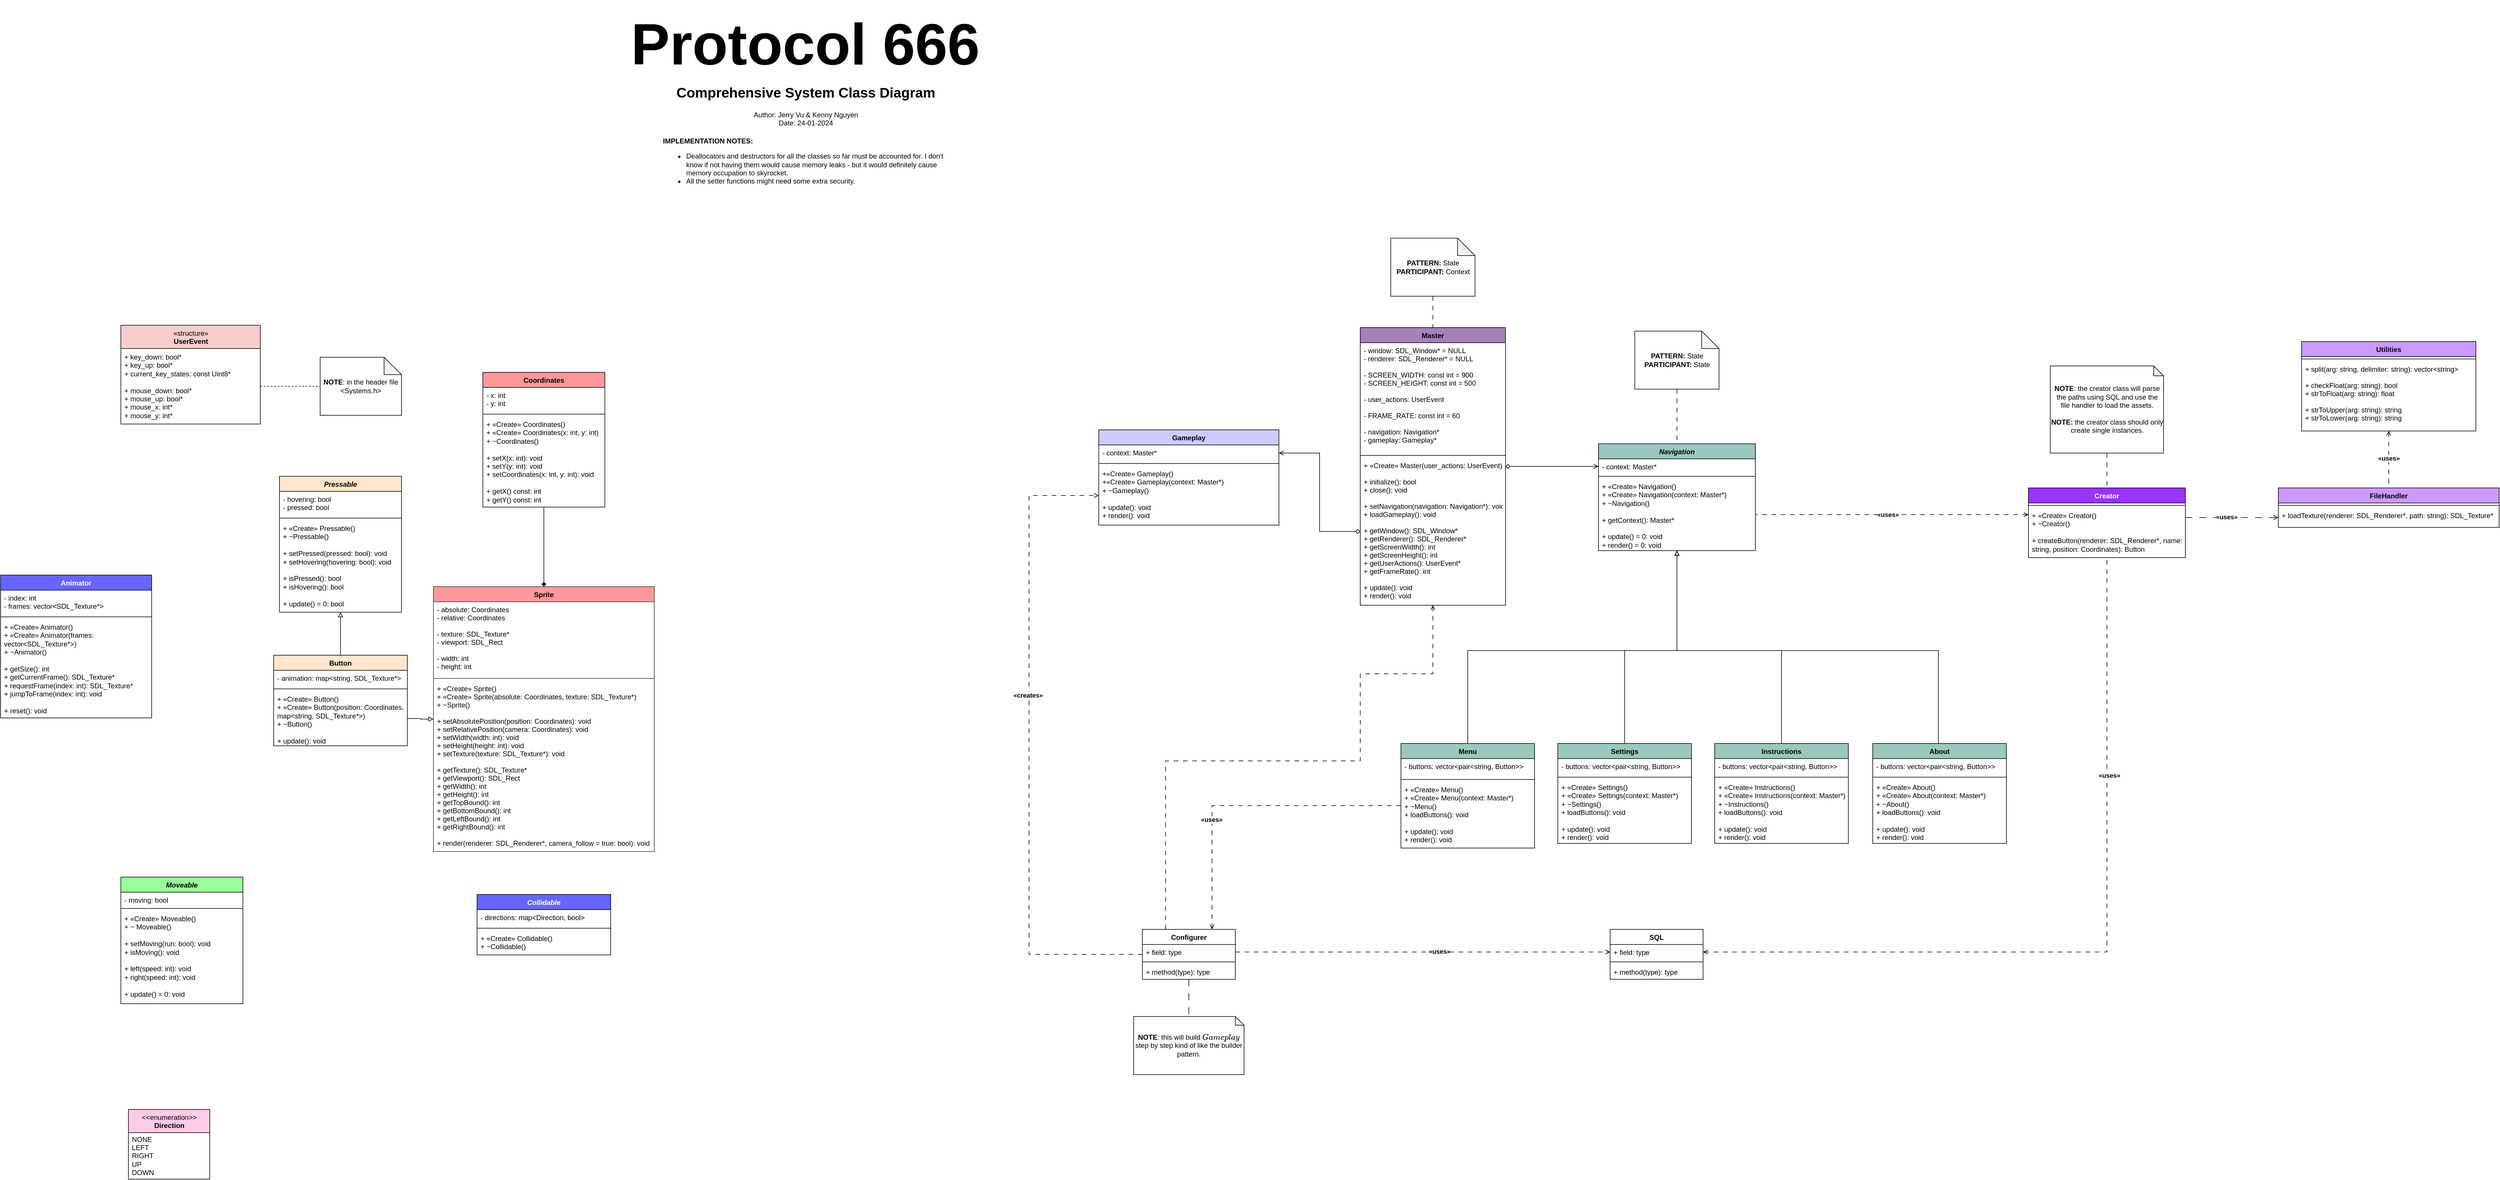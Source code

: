 <mxfile version="22.1.21" type="device">
  <diagram id="c8oBW-qjvavsfD2tW6SP" name="Page-1">
    <mxGraphModel dx="327" dy="-637" grid="1" gridSize="10" guides="1" tooltips="1" connect="1" arrows="1" fold="1" page="1" pageScale="1" pageWidth="827" pageHeight="1169" math="0" shadow="0">
      <root>
        <mxCell id="0" />
        <mxCell id="1" parent="0" />
        <mxCell id="xrFbDY1ulE0IEn7EpgWR-56" value="&lt;h1 style=&quot;text-align: center; border-color: var(--border-color);&quot;&gt;Comprehensive System Class Diagram&lt;/h1&gt;&lt;div style=&quot;text-align: center;&quot;&gt;Author: Jerry Vu &amp;amp; Kenny Nguyen&lt;/div&gt;&lt;div style=&quot;text-align: center;&quot;&gt;Date: 24-01-2024&lt;/div&gt;&lt;h1&gt;&lt;div style=&quot;border-color: var(--border-color); font-size: 12px; font-weight: 400;&quot;&gt;&lt;b style=&quot;border-color: var(--border-color); background-color: initial;&quot;&gt;IMPLEMENTATION NOTES:&lt;/b&gt;&lt;br style=&quot;border-color: var(--border-color);&quot;&gt;&lt;/div&gt;&lt;div style=&quot;border-color: var(--border-color); font-size: 12px; font-weight: 400;&quot;&gt;&lt;ul style=&quot;border-color: var(--border-color);&quot;&gt;&lt;li style=&quot;border-color: var(--border-color);&quot;&gt;Deallocators and destructors for all the classes so far must be accounted for. I don&#39;t know if not having them would cause memory leaks - but it would definitely cause memory occupation to skyrocket.&lt;/li&gt;&lt;li style=&quot;border-color: var(--border-color);&quot;&gt;All the setter functions might need some extra security.&lt;/li&gt;&lt;/ul&gt;&lt;/div&gt;&lt;/h1&gt;&lt;div&gt;&lt;b&gt;&lt;/b&gt;&lt;/div&gt;" style="text;html=1;strokeColor=none;fillColor=none;spacing=5;spacingTop=-20;whiteSpace=wrap;overflow=hidden;rounded=0;" parent="1" vertex="1">
          <mxGeometry x="2645" y="1350" width="500" height="240" as="geometry" />
        </mxCell>
        <mxCell id="LEnjLOv2VGJ0EA_hLY6k-12" value="&lt;b style=&quot;&quot;&gt;&lt;font style=&quot;&quot;&gt;&lt;font style=&quot;font-size: 100px;&quot;&gt;Protocol 666&lt;/font&gt;&lt;br&gt;&lt;/font&gt;&lt;/b&gt;" style="text;html=1;strokeColor=none;fillColor=none;align=center;verticalAlign=middle;whiteSpace=wrap;rounded=0;fontSize=100;" parent="1" vertex="1">
          <mxGeometry x="1570" y="1210" width="2650" height="150" as="geometry" />
        </mxCell>
        <mxCell id="lK5_xKgjRE9GB2Mp260N-1" value="Sprite" style="swimlane;fontStyle=1;align=center;verticalAlign=top;childLayout=stackLayout;horizontal=1;startSize=26;horizontalStack=0;resizeParent=1;resizeParentMax=0;resizeLast=0;collapsible=1;marginBottom=0;fillColor=#FF9999;strokeColor=#36393d;" parent="1" vertex="1">
          <mxGeometry x="2255" y="2220" width="380" height="456" as="geometry" />
        </mxCell>
        <mxCell id="lK5_xKgjRE9GB2Mp260N-2" value="- absolute: Coordinates&#xa;- relative: Coordinates&#xa;&#xa;- texture: SDL_Texture*&#xa;- viewport: SDL_Rect&#xa;&#xa;- width: int&#xa;- height: int" style="text;strokeColor=none;fillColor=none;align=left;verticalAlign=top;spacingLeft=4;spacingRight=4;overflow=hidden;rotatable=0;points=[[0,0.5],[1,0.5]];portConstraint=eastwest;" parent="lK5_xKgjRE9GB2Mp260N-1" vertex="1">
          <mxGeometry y="26" width="380" height="128" as="geometry" />
        </mxCell>
        <mxCell id="lK5_xKgjRE9GB2Mp260N-3" value="" style="line;strokeWidth=1;fillColor=none;align=left;verticalAlign=middle;spacingTop=-1;spacingLeft=3;spacingRight=3;rotatable=0;labelPosition=right;points=[];portConstraint=eastwest;strokeColor=inherit;" parent="lK5_xKgjRE9GB2Mp260N-1" vertex="1">
          <mxGeometry y="154" width="380" height="8" as="geometry" />
        </mxCell>
        <mxCell id="lK5_xKgjRE9GB2Mp260N-4" value="+ «Create» Sprite()&#xa;+ «Create» Sprite(absolute: Coordinates, texture: SDL_Texture*)&#xa;+ ~Sprite()&#xa;&#xa;+ setAbsolutePosition(position: Coordinates): void&#xa;+ setRelativePosition(camera: Coordinates): void&#xa;+ setWidth(width: int): void&#xa;+ setHeight(height: int): void&#xa;+ setTexture(texture: SDL_Texture*): void&#xa;&#xa;+ getTexture(): SDL_Texture*&#xa;+ getViewport(): SDL_Rect&#xa;+ getWidth(): int&#xa;+ getHeight(): int&#xa;+ getTopBound(): int&#xa;+ getBottomBound(): int&#xa;+ getLeftBound(): int&#xa;+ getRightBound(): int&#xa;&#xa;+ render(renderer: SDL_Renderer*, camera_follow = true: bool): void" style="text;strokeColor=none;fillColor=none;align=left;verticalAlign=top;spacingLeft=4;spacingRight=4;overflow=hidden;rotatable=0;points=[[0,0.5],[1,0.5]];portConstraint=eastwest;" parent="lK5_xKgjRE9GB2Mp260N-1" vertex="1">
          <mxGeometry y="162" width="380" height="294" as="geometry" />
        </mxCell>
        <mxCell id="lK5_xKgjRE9GB2Mp260N-59" style="edgeStyle=orthogonalEdgeStyle;rounded=0;orthogonalLoop=1;jettySize=auto;html=1;entryX=0;entryY=0.5;entryDx=0;entryDy=0;endArrow=open;endFill=0;startArrow=diamond;startFill=0;" parent="1" source="lK5_xKgjRE9GB2Mp260N-13" target="lK5_xKgjRE9GB2Mp260N-18" edge="1">
          <mxGeometry relative="1" as="geometry" />
        </mxCell>
        <mxCell id="dvZ8j0KGGuC1-cnlvV2g-51" style="edgeStyle=orthogonalEdgeStyle;rounded=0;orthogonalLoop=1;jettySize=auto;html=1;entryX=0.75;entryY=0;entryDx=0;entryDy=0;dashed=1;dashPattern=8 8;endArrow=open;endFill=0;exitX=0;exitY=0.5;exitDx=0;exitDy=0;" edge="1" parent="1" source="lK5_xKgjRE9GB2Mp260N-25" target="dvZ8j0KGGuC1-cnlvV2g-35">
          <mxGeometry relative="1" as="geometry">
            <Array as="points">
              <mxPoint x="3595" y="2597" />
            </Array>
          </mxGeometry>
        </mxCell>
        <mxCell id="dvZ8j0KGGuC1-cnlvV2g-53" value="&lt;b&gt;«uses»&lt;/b&gt;" style="edgeLabel;html=1;align=center;verticalAlign=middle;resizable=0;points=[];" vertex="1" connectable="0" parent="dvZ8j0KGGuC1-cnlvV2g-51">
          <mxGeometry x="0.321" y="-1" relative="1" as="geometry">
            <mxPoint y="-1" as="offset" />
          </mxGeometry>
        </mxCell>
        <mxCell id="dvZ8j0KGGuC1-cnlvV2g-63" style="edgeStyle=orthogonalEdgeStyle;rounded=0;orthogonalLoop=1;jettySize=auto;html=1;entryX=0.25;entryY=0;entryDx=0;entryDy=0;dashed=1;dashPattern=8 8;endArrow=none;endFill=0;startArrow=open;startFill=0;" edge="1" parent="1" source="lK5_xKgjRE9GB2Mp260N-13" target="dvZ8j0KGGuC1-cnlvV2g-35">
          <mxGeometry relative="1" as="geometry">
            <Array as="points">
              <mxPoint x="3975" y="2370" />
              <mxPoint x="3850" y="2370" />
              <mxPoint x="3850" y="2520" />
              <mxPoint x="3515" y="2520" />
            </Array>
          </mxGeometry>
        </mxCell>
        <mxCell id="lK5_xKgjRE9GB2Mp260N-13" value="Master" style="swimlane;fontStyle=1;align=center;verticalAlign=top;childLayout=stackLayout;horizontal=1;startSize=26;horizontalStack=0;resizeParent=1;resizeParentMax=0;resizeLast=0;collapsible=1;marginBottom=0;fillColor=#A680B8;strokeColor=#000000;" parent="1" vertex="1">
          <mxGeometry x="3850" y="1774" width="250" height="478" as="geometry" />
        </mxCell>
        <mxCell id="lK5_xKgjRE9GB2Mp260N-14" value="- window: SDL_Window* = NULL&#xa;- renderer: SDL_Renderer* = NULL&#xa;&#xa;- SCREEN_WIDTH: const int = 900&#xa;- SCREEN_HEIGHT: const int = 500&#xa;&#xa;- user_actions: UserEvent&#xa;&#xa;- FRAME_RATE: const int = 60&#xa;&#xa;- navigation: Navigation*&#xa;- gameplay: Gameplay*&#xa;" style="text;strokeColor=none;fillColor=none;align=left;verticalAlign=top;spacingLeft=4;spacingRight=4;overflow=hidden;rotatable=0;points=[[0,0.5],[1,0.5]];portConstraint=eastwest;" parent="lK5_xKgjRE9GB2Mp260N-13" vertex="1">
          <mxGeometry y="26" width="250" height="190" as="geometry" />
        </mxCell>
        <mxCell id="lK5_xKgjRE9GB2Mp260N-15" value="" style="line;strokeWidth=1;fillColor=none;align=left;verticalAlign=middle;spacingTop=-1;spacingLeft=3;spacingRight=3;rotatable=0;labelPosition=right;points=[];portConstraint=eastwest;strokeColor=inherit;" parent="lK5_xKgjRE9GB2Mp260N-13" vertex="1">
          <mxGeometry y="216" width="250" height="8" as="geometry" />
        </mxCell>
        <mxCell id="lK5_xKgjRE9GB2Mp260N-16" value="+ «Create» Master(user_actions: UserEvent)&#xa;&#xa;+ initialize(): bool&#xa;+ close(): void&#xa;&#xa;+ setNavigation(navigation: Navigation*): void&#xa;+ loadGameplay(): void&#xa;&#xa;+ getWindow(): SDL_Window*&#xa;+ getRenderer(): SDL_Renderer*&#xa;+ getScreenWidth(): int&#xa;+ getScreenHeight(): int&#xa;+ getUserActions(): UserEvent*&#xa;+ getFrameRate(): int&#xa;&#xa;+ update(): void&#xa;+ render(): void" style="text;strokeColor=none;fillColor=none;align=left;verticalAlign=top;spacingLeft=4;spacingRight=4;overflow=hidden;rotatable=0;points=[[0,0.5],[1,0.5]];portConstraint=eastwest;" parent="lK5_xKgjRE9GB2Mp260N-13" vertex="1">
          <mxGeometry y="224" width="250" height="254" as="geometry" />
        </mxCell>
        <mxCell id="lK5_xKgjRE9GB2Mp260N-55" style="edgeStyle=orthogonalEdgeStyle;rounded=0;orthogonalLoop=1;jettySize=auto;html=1;entryX=0.5;entryY=0;entryDx=0;entryDy=0;endArrow=none;endFill=0;startArrow=block;startFill=0;" parent="1" source="lK5_xKgjRE9GB2Mp260N-17" target="lK5_xKgjRE9GB2Mp260N-22" edge="1">
          <mxGeometry relative="1" as="geometry">
            <Array as="points">
              <mxPoint x="4395" y="2330" />
              <mxPoint x="4035" y="2330" />
            </Array>
          </mxGeometry>
        </mxCell>
        <mxCell id="lK5_xKgjRE9GB2Mp260N-56" style="edgeStyle=orthogonalEdgeStyle;rounded=0;orthogonalLoop=1;jettySize=auto;html=1;entryX=0.5;entryY=0;entryDx=0;entryDy=0;endArrow=none;endFill=0;startArrow=block;startFill=0;" parent="1" source="lK5_xKgjRE9GB2Mp260N-17" target="lK5_xKgjRE9GB2Mp260N-26" edge="1">
          <mxGeometry relative="1" as="geometry">
            <Array as="points">
              <mxPoint x="4395" y="2330" />
              <mxPoint x="4305" y="2330" />
            </Array>
          </mxGeometry>
        </mxCell>
        <mxCell id="lK5_xKgjRE9GB2Mp260N-57" style="edgeStyle=orthogonalEdgeStyle;rounded=0;orthogonalLoop=1;jettySize=auto;html=1;entryX=0.5;entryY=0;entryDx=0;entryDy=0;endArrow=none;endFill=0;startArrow=block;startFill=0;" parent="1" source="lK5_xKgjRE9GB2Mp260N-17" target="lK5_xKgjRE9GB2Mp260N-30" edge="1">
          <mxGeometry relative="1" as="geometry">
            <Array as="points">
              <mxPoint x="4395" y="2330" />
              <mxPoint x="4575" y="2330" />
            </Array>
          </mxGeometry>
        </mxCell>
        <mxCell id="lK5_xKgjRE9GB2Mp260N-58" style="edgeStyle=orthogonalEdgeStyle;rounded=0;orthogonalLoop=1;jettySize=auto;html=1;entryX=0.5;entryY=0;entryDx=0;entryDy=0;endArrow=none;endFill=0;startArrow=block;startFill=0;" parent="1" source="lK5_xKgjRE9GB2Mp260N-17" target="lK5_xKgjRE9GB2Mp260N-51" edge="1">
          <mxGeometry relative="1" as="geometry">
            <Array as="points">
              <mxPoint x="4395" y="2330" />
              <mxPoint x="4845" y="2330" />
            </Array>
          </mxGeometry>
        </mxCell>
        <mxCell id="lK5_xKgjRE9GB2Mp260N-17" value="Navigation" style="swimlane;fontStyle=3;align=center;verticalAlign=top;childLayout=stackLayout;horizontal=1;startSize=26;horizontalStack=0;resizeParent=1;resizeParentMax=0;resizeLast=0;collapsible=1;marginBottom=0;labelBackgroundColor=none;fillColor=#9AC7BF;strokeColor=#000000;" parent="1" vertex="1">
          <mxGeometry x="4260" y="1974" width="270" height="184" as="geometry" />
        </mxCell>
        <mxCell id="lK5_xKgjRE9GB2Mp260N-18" value="- context: Master*&#xa;&#xa;" style="text;strokeColor=none;fillColor=none;align=left;verticalAlign=top;spacingLeft=4;spacingRight=4;overflow=hidden;rotatable=0;points=[[0,0.5],[1,0.5]];portConstraint=eastwest;" parent="lK5_xKgjRE9GB2Mp260N-17" vertex="1">
          <mxGeometry y="26" width="270" height="26" as="geometry" />
        </mxCell>
        <mxCell id="lK5_xKgjRE9GB2Mp260N-19" value="" style="line;strokeWidth=1;fillColor=none;align=left;verticalAlign=middle;spacingTop=-1;spacingLeft=3;spacingRight=3;rotatable=0;labelPosition=right;points=[];portConstraint=eastwest;strokeColor=inherit;" parent="lK5_xKgjRE9GB2Mp260N-17" vertex="1">
          <mxGeometry y="52" width="270" height="8" as="geometry" />
        </mxCell>
        <mxCell id="lK5_xKgjRE9GB2Mp260N-20" value="+ «Create» Navigation()&#xa;+ «Create» Navigation(context: Master*)&#xa;+ ~Navigation()&#xa;&#xa;+ getContext(): Master*&#xa;&#xa;+ update() = 0: void&#xa;+ render() = 0: void" style="text;strokeColor=none;fillColor=none;align=left;verticalAlign=top;spacingLeft=4;spacingRight=4;overflow=hidden;rotatable=0;points=[[0,0.5],[1,0.5]];portConstraint=eastwest;whiteSpace=wrap;" parent="lK5_xKgjRE9GB2Mp260N-17" vertex="1">
          <mxGeometry y="60" width="270" height="124" as="geometry" />
        </mxCell>
        <mxCell id="lK5_xKgjRE9GB2Mp260N-22" value="Menu" style="swimlane;fontStyle=1;align=center;verticalAlign=top;childLayout=stackLayout;horizontal=1;startSize=26;horizontalStack=0;resizeParent=1;resizeParentMax=0;resizeLast=0;collapsible=1;marginBottom=0;labelBackgroundColor=none;fillColor=#9AC7BF;strokeColor=#000000;" parent="1" vertex="1">
          <mxGeometry x="3920" y="2490" width="230" height="180" as="geometry" />
        </mxCell>
        <mxCell id="lK5_xKgjRE9GB2Mp260N-23" value="- buttons: vector&lt;pair&lt;string, Button&gt;&gt;" style="text;strokeColor=none;fillColor=none;align=left;verticalAlign=top;spacingLeft=4;spacingRight=4;overflow=hidden;rotatable=0;points=[[0,0.5],[1,0.5]];portConstraint=eastwest;" parent="lK5_xKgjRE9GB2Mp260N-22" vertex="1">
          <mxGeometry y="26" width="230" height="32" as="geometry" />
        </mxCell>
        <mxCell id="lK5_xKgjRE9GB2Mp260N-24" value="" style="line;strokeWidth=1;fillColor=none;align=left;verticalAlign=middle;spacingTop=-1;spacingLeft=3;spacingRight=3;rotatable=0;labelPosition=right;points=[];portConstraint=eastwest;strokeColor=inherit;" parent="lK5_xKgjRE9GB2Mp260N-22" vertex="1">
          <mxGeometry y="58" width="230" height="8" as="geometry" />
        </mxCell>
        <mxCell id="lK5_xKgjRE9GB2Mp260N-25" value="+ «Create» Menu()&#xa;+ «Create» Menu(context: Master*)&#xa;+ ~Menu()&#xa;+ loadButtons(): void&#xa;&#xa;+ update(): void&#xa;+ render(): void" style="text;strokeColor=none;fillColor=none;align=left;verticalAlign=top;spacingLeft=4;spacingRight=4;overflow=hidden;rotatable=0;points=[[0,0.5],[1,0.5]];portConstraint=eastwest;whiteSpace=wrap;" parent="lK5_xKgjRE9GB2Mp260N-22" vertex="1">
          <mxGeometry y="66" width="230" height="114" as="geometry" />
        </mxCell>
        <mxCell id="lK5_xKgjRE9GB2Mp260N-26" value="Settings" style="swimlane;fontStyle=1;align=center;verticalAlign=top;childLayout=stackLayout;horizontal=1;startSize=26;horizontalStack=0;resizeParent=1;resizeParentMax=0;resizeLast=0;collapsible=1;marginBottom=0;labelBackgroundColor=none;fillColor=#9AC7BF;strokeColor=#000000;" parent="1" vertex="1">
          <mxGeometry x="4190" y="2490" width="230" height="172" as="geometry" />
        </mxCell>
        <mxCell id="lK5_xKgjRE9GB2Mp260N-27" value="- buttons: vector&lt;pair&lt;string, Button&gt;&gt;" style="text;strokeColor=none;fillColor=none;align=left;verticalAlign=top;spacingLeft=4;spacingRight=4;overflow=hidden;rotatable=0;points=[[0,0.5],[1,0.5]];portConstraint=eastwest;" parent="lK5_xKgjRE9GB2Mp260N-26" vertex="1">
          <mxGeometry y="26" width="230" height="28" as="geometry" />
        </mxCell>
        <mxCell id="lK5_xKgjRE9GB2Mp260N-28" value="" style="line;strokeWidth=1;fillColor=none;align=left;verticalAlign=middle;spacingTop=-1;spacingLeft=3;spacingRight=3;rotatable=0;labelPosition=right;points=[];portConstraint=eastwest;strokeColor=inherit;" parent="lK5_xKgjRE9GB2Mp260N-26" vertex="1">
          <mxGeometry y="54" width="230" height="8" as="geometry" />
        </mxCell>
        <mxCell id="lK5_xKgjRE9GB2Mp260N-29" value="+ «Create» Settings()&#xa;+ «Create» Settings(context: Master*)&#xa;+ ~Settings()&#xa;+ loadButtons(): void&#xa;&#xa;+ update(): void&#xa;+ render(): void" style="text;strokeColor=none;fillColor=none;align=left;verticalAlign=top;spacingLeft=4;spacingRight=4;overflow=hidden;rotatable=0;points=[[0,0.5],[1,0.5]];portConstraint=eastwest;whiteSpace=wrap;fontStyle=0" parent="lK5_xKgjRE9GB2Mp260N-26" vertex="1">
          <mxGeometry y="62" width="230" height="110" as="geometry" />
        </mxCell>
        <mxCell id="lK5_xKgjRE9GB2Mp260N-30" value="Instructions" style="swimlane;fontStyle=1;align=center;verticalAlign=top;childLayout=stackLayout;horizontal=1;startSize=26;horizontalStack=0;resizeParent=1;resizeParentMax=0;resizeLast=0;collapsible=1;marginBottom=0;labelBackgroundColor=none;fillColor=#9AC7BF;strokeColor=#000000;" parent="1" vertex="1">
          <mxGeometry x="4460" y="2490" width="230" height="172" as="geometry" />
        </mxCell>
        <mxCell id="lK5_xKgjRE9GB2Mp260N-31" value="- buttons: vector&lt;pair&lt;string, Button&gt;&gt;" style="text;strokeColor=none;fillColor=none;align=left;verticalAlign=top;spacingLeft=4;spacingRight=4;overflow=hidden;rotatable=0;points=[[0,0.5],[1,0.5]];portConstraint=eastwest;" parent="lK5_xKgjRE9GB2Mp260N-30" vertex="1">
          <mxGeometry y="26" width="230" height="28" as="geometry" />
        </mxCell>
        <mxCell id="lK5_xKgjRE9GB2Mp260N-32" value="" style="line;strokeWidth=1;fillColor=none;align=left;verticalAlign=middle;spacingTop=-1;spacingLeft=3;spacingRight=3;rotatable=0;labelPosition=right;points=[];portConstraint=eastwest;strokeColor=inherit;" parent="lK5_xKgjRE9GB2Mp260N-30" vertex="1">
          <mxGeometry y="54" width="230" height="8" as="geometry" />
        </mxCell>
        <mxCell id="lK5_xKgjRE9GB2Mp260N-33" value="+ «Create» Instructions()&#xa;+ «Create» Instructions(context: Master*)&#xa;+ ~Instructions()&#xa;+ loadButtons(): void&#xa;&#xa;+ update(): void&#xa;+ render(): void" style="text;strokeColor=none;fillColor=none;align=left;verticalAlign=top;spacingLeft=4;spacingRight=4;overflow=hidden;rotatable=0;points=[[0,0.5],[1,0.5]];portConstraint=eastwest;whiteSpace=wrap;" parent="lK5_xKgjRE9GB2Mp260N-30" vertex="1">
          <mxGeometry y="62" width="230" height="110" as="geometry" />
        </mxCell>
        <mxCell id="lK5_xKgjRE9GB2Mp260N-40" value="FileHandler" style="swimlane;fontStyle=1;align=center;verticalAlign=top;childLayout=stackLayout;horizontal=1;startSize=26;horizontalStack=0;resizeParent=1;resizeParentMax=0;resizeLast=0;collapsible=1;marginBottom=0;whiteSpace=wrap;fillColor=#CC99FF;strokeColor=#000000;" parent="1" vertex="1">
          <mxGeometry x="5430" y="2050" width="380" height="68" as="geometry" />
        </mxCell>
        <mxCell id="lK5_xKgjRE9GB2Mp260N-41" value="" style="line;strokeWidth=1;fillColor=none;align=left;verticalAlign=middle;spacingTop=-1;spacingLeft=3;spacingRight=3;rotatable=0;labelPosition=right;points=[];portConstraint=eastwest;strokeColor=inherit;" parent="lK5_xKgjRE9GB2Mp260N-40" vertex="1">
          <mxGeometry y="26" width="380" height="8" as="geometry" />
        </mxCell>
        <mxCell id="lK5_xKgjRE9GB2Mp260N-42" value="+ loadTexture(renderer: SDL_Renderer*, path: string): SDL_Texture*" style="text;strokeColor=none;fillColor=none;align=left;verticalAlign=top;spacingLeft=4;spacingRight=4;overflow=hidden;rotatable=0;points=[[0,0.5],[1,0.5]];portConstraint=eastwest;whiteSpace=wrap;" parent="lK5_xKgjRE9GB2Mp260N-40" vertex="1">
          <mxGeometry y="34" width="380" height="34" as="geometry" />
        </mxCell>
        <mxCell id="lK5_xKgjRE9GB2Mp260N-43" style="edgeStyle=orthogonalEdgeStyle;rounded=0;orthogonalLoop=1;jettySize=auto;html=1;entryX=0.5;entryY=0;entryDx=0;entryDy=0;endArrow=none;endFill=0;dashed=1;dashPattern=8 8;startArrow=open;startFill=0;" parent="1" source="lK5_xKgjRE9GB2Mp260N-45" target="lK5_xKgjRE9GB2Mp260N-40" edge="1">
          <mxGeometry relative="1" as="geometry" />
        </mxCell>
        <mxCell id="lK5_xKgjRE9GB2Mp260N-44" value="&lt;b style=&quot;border-color: var(--border-color);&quot;&gt;«uses»&lt;/b&gt;" style="edgeLabel;html=1;align=center;verticalAlign=middle;resizable=0;points=[];" parent="lK5_xKgjRE9GB2Mp260N-43" vertex="1" connectable="0">
          <mxGeometry x="-0.076" relative="1" as="geometry">
            <mxPoint y="1" as="offset" />
          </mxGeometry>
        </mxCell>
        <mxCell id="lK5_xKgjRE9GB2Mp260N-45" value="Utilities" style="swimlane;fontStyle=1;align=center;verticalAlign=top;childLayout=stackLayout;horizontal=1;startSize=26;horizontalStack=0;resizeParent=1;resizeParentMax=0;resizeLast=0;collapsible=1;marginBottom=0;fillColor=#CC99FF;strokeColor=#000000;" parent="1" vertex="1">
          <mxGeometry x="5470" y="1798" width="300" height="154" as="geometry" />
        </mxCell>
        <mxCell id="lK5_xKgjRE9GB2Mp260N-46" value="" style="line;strokeWidth=1;fillColor=#FF0000;align=left;verticalAlign=middle;spacingTop=-1;spacingLeft=3;spacingRight=3;rotatable=0;labelPosition=right;points=[];portConstraint=eastwest;strokeColor=inherit;" parent="lK5_xKgjRE9GB2Mp260N-45" vertex="1">
          <mxGeometry y="26" width="300" height="8" as="geometry" />
        </mxCell>
        <mxCell id="lK5_xKgjRE9GB2Mp260N-47" value="+ split(arg: string, delimiter: string): vector&lt;string&gt; &#xa;&#xa;+ checkFloat(arg: string): bool&#xa;+ strToFloat(arg: string): float&#xa;&#xa;+ strToUpper(arg: string): string&#xa;+ strToLower(arg: string): string" style="text;strokeColor=none;fillColor=none;align=left;verticalAlign=top;spacingLeft=4;spacingRight=4;overflow=hidden;rotatable=0;points=[[0,0.5],[1,0.5]];portConstraint=eastwest;" parent="lK5_xKgjRE9GB2Mp260N-45" vertex="1">
          <mxGeometry y="34" width="300" height="120" as="geometry" />
        </mxCell>
        <mxCell id="lK5_xKgjRE9GB2Mp260N-51" value="About" style="swimlane;fontStyle=1;align=center;verticalAlign=top;childLayout=stackLayout;horizontal=1;startSize=26;horizontalStack=0;resizeParent=1;resizeParentMax=0;resizeLast=0;collapsible=1;marginBottom=0;labelBackgroundColor=none;fillColor=#9AC7BF;strokeColor=#000000;" parent="1" vertex="1">
          <mxGeometry x="4732" y="2490" width="230" height="172" as="geometry" />
        </mxCell>
        <mxCell id="lK5_xKgjRE9GB2Mp260N-52" value="- buttons: vector&lt;pair&lt;string, Button&gt;&gt;" style="text;strokeColor=none;fillColor=none;align=left;verticalAlign=top;spacingLeft=4;spacingRight=4;overflow=hidden;rotatable=0;points=[[0,0.5],[1,0.5]];portConstraint=eastwest;" parent="lK5_xKgjRE9GB2Mp260N-51" vertex="1">
          <mxGeometry y="26" width="230" height="28" as="geometry" />
        </mxCell>
        <mxCell id="lK5_xKgjRE9GB2Mp260N-53" value="" style="line;strokeWidth=1;fillColor=none;align=left;verticalAlign=middle;spacingTop=-1;spacingLeft=3;spacingRight=3;rotatable=0;labelPosition=right;points=[];portConstraint=eastwest;strokeColor=inherit;" parent="lK5_xKgjRE9GB2Mp260N-51" vertex="1">
          <mxGeometry y="54" width="230" height="8" as="geometry" />
        </mxCell>
        <mxCell id="lK5_xKgjRE9GB2Mp260N-54" value="+ «Create» About()&#xa;+ «Create» About(context: Master*)&#xa;+ ~About()&#xa;+ loadButtons(): void&#xa;&#xa;+ update(): void&#xa;+ render(): void" style="text;strokeColor=none;fillColor=none;align=left;verticalAlign=top;spacingLeft=4;spacingRight=4;overflow=hidden;rotatable=0;points=[[0,0.5],[1,0.5]];portConstraint=eastwest;whiteSpace=wrap;" parent="lK5_xKgjRE9GB2Mp260N-51" vertex="1">
          <mxGeometry y="62" width="230" height="110" as="geometry" />
        </mxCell>
        <mxCell id="lK5_xKgjRE9GB2Mp260N-61" style="edgeStyle=orthogonalEdgeStyle;rounded=0;orthogonalLoop=1;jettySize=auto;html=1;entryX=0.5;entryY=0;entryDx=0;entryDy=0;endArrow=none;endFill=0;dashed=1;dashPattern=8 8;" parent="1" source="lK5_xKgjRE9GB2Mp260N-60" target="lK5_xKgjRE9GB2Mp260N-13" edge="1">
          <mxGeometry relative="1" as="geometry" />
        </mxCell>
        <mxCell id="lK5_xKgjRE9GB2Mp260N-60" value="&lt;b&gt;PATTERN: &lt;/b&gt;State&lt;br&gt;&lt;b&gt;PARTICIPANT:&lt;/b&gt;&amp;nbsp;Context" style="shape=note;whiteSpace=wrap;html=1;backgroundOutline=1;darkOpacity=0.05;" parent="1" vertex="1">
          <mxGeometry x="3902.5" y="1620" width="145" height="100" as="geometry" />
        </mxCell>
        <mxCell id="lK5_xKgjRE9GB2Mp260N-63" style="edgeStyle=orthogonalEdgeStyle;rounded=0;orthogonalLoop=1;jettySize=auto;html=1;entryX=0.5;entryY=0;entryDx=0;entryDy=0;dashed=1;startArrow=none;startFill=0;endArrow=none;endFill=0;dashPattern=8 8;" parent="1" source="lK5_xKgjRE9GB2Mp260N-62" target="lK5_xKgjRE9GB2Mp260N-17" edge="1">
          <mxGeometry relative="1" as="geometry" />
        </mxCell>
        <mxCell id="lK5_xKgjRE9GB2Mp260N-62" value="&lt;b&gt;PATTERN: &lt;/b&gt;State&lt;br&gt;&lt;b&gt;PARTICIPANT:&lt;/b&gt;&amp;nbsp;State" style="shape=note;whiteSpace=wrap;html=1;backgroundOutline=1;darkOpacity=0.05;" parent="1" vertex="1">
          <mxGeometry x="4322.5" y="1780" width="145" height="100" as="geometry" />
        </mxCell>
        <mxCell id="lK5_xKgjRE9GB2Mp260N-64" value="Button" style="swimlane;fontStyle=1;align=center;verticalAlign=top;childLayout=stackLayout;horizontal=1;startSize=26;horizontalStack=0;resizeParent=1;resizeParentMax=0;resizeLast=0;collapsible=1;marginBottom=0;fillColor=#ffe6cc;strokeColor=#000000;" parent="1" vertex="1">
          <mxGeometry x="1980" y="2338" width="230" height="156" as="geometry" />
        </mxCell>
        <mxCell id="C1WmZB4Dg7BfiNLQHetr-9" value="- animation: map&lt;string, SDL_Texture*&gt;" style="text;strokeColor=none;fillColor=none;align=left;verticalAlign=top;spacingLeft=4;spacingRight=4;overflow=hidden;rotatable=0;points=[[0,0.5],[1,0.5]];portConstraint=eastwest;" parent="lK5_xKgjRE9GB2Mp260N-64" vertex="1">
          <mxGeometry y="26" width="230" height="28" as="geometry" />
        </mxCell>
        <mxCell id="lK5_xKgjRE9GB2Mp260N-66" value="" style="line;strokeWidth=1;fillColor=none;align=left;verticalAlign=middle;spacingTop=-1;spacingLeft=3;spacingRight=3;rotatable=0;labelPosition=right;points=[];portConstraint=eastwest;strokeColor=inherit;" parent="lK5_xKgjRE9GB2Mp260N-64" vertex="1">
          <mxGeometry y="54" width="230" height="8" as="geometry" />
        </mxCell>
        <mxCell id="lK5_xKgjRE9GB2Mp260N-67" value="+ «Create» Button()&#xa;+ «Create» Button(position: Coordinates, map&lt;string, SDL_Texture*&gt;)&#xa;+ ~Button()&#xa;&#xa;+ update(): void" style="text;strokeColor=none;fillColor=none;align=left;verticalAlign=top;spacingLeft=4;spacingRight=4;overflow=hidden;rotatable=0;points=[[0,0.5],[1,0.5]];portConstraint=eastwest;whiteSpace=wrap;" parent="lK5_xKgjRE9GB2Mp260N-64" vertex="1">
          <mxGeometry y="62" width="230" height="94" as="geometry" />
        </mxCell>
        <mxCell id="_AY9-FzQq3lbOSO8F-0U-1" style="edgeStyle=orthogonalEdgeStyle;rounded=0;orthogonalLoop=1;jettySize=auto;html=1;entryX=0.5;entryY=0;entryDx=0;entryDy=0;endArrow=diamond;endFill=1;" parent="1" source="lK5_xKgjRE9GB2Mp260N-83" target="lK5_xKgjRE9GB2Mp260N-1" edge="1">
          <mxGeometry relative="1" as="geometry">
            <Array as="points">
              <mxPoint x="2445" y="2220" />
            </Array>
          </mxGeometry>
        </mxCell>
        <mxCell id="lK5_xKgjRE9GB2Mp260N-83" value="Coordinates" style="swimlane;fontStyle=1;align=center;verticalAlign=top;childLayout=stackLayout;horizontal=1;startSize=26;horizontalStack=0;resizeParent=1;resizeParentMax=0;resizeLast=0;collapsible=1;marginBottom=0;whiteSpace=wrap;html=1;fillColor=#FF9999;" parent="1" vertex="1">
          <mxGeometry x="2340" y="1851" width="210" height="232" as="geometry" />
        </mxCell>
        <mxCell id="lK5_xKgjRE9GB2Mp260N-84" value="- x: int&lt;br&gt;- y: int" style="text;strokeColor=none;fillColor=none;align=left;verticalAlign=top;spacingLeft=4;spacingRight=4;overflow=hidden;rotatable=0;points=[[0,0.5],[1,0.5]];portConstraint=eastwest;whiteSpace=wrap;html=1;" parent="lK5_xKgjRE9GB2Mp260N-83" vertex="1">
          <mxGeometry y="26" width="210" height="42" as="geometry" />
        </mxCell>
        <mxCell id="lK5_xKgjRE9GB2Mp260N-85" value="" style="line;strokeWidth=1;fillColor=none;align=left;verticalAlign=middle;spacingTop=-1;spacingLeft=3;spacingRight=3;rotatable=0;labelPosition=right;points=[];portConstraint=eastwest;strokeColor=inherit;" parent="lK5_xKgjRE9GB2Mp260N-83" vertex="1">
          <mxGeometry y="68" width="210" height="8" as="geometry" />
        </mxCell>
        <mxCell id="lK5_xKgjRE9GB2Mp260N-86" value="+ «Create» Coordinates()&lt;br&gt;+ «Create» Coordinates(x: int, y: int)&lt;br&gt;+ ~Coordinates()&lt;br&gt;&lt;br&gt;+ setX(x: int): void&lt;br style=&quot;border-color: var(--border-color); padding: 0px; margin: 0px;&quot;&gt;&lt;span style=&quot;&quot;&gt;+ setY(y: int): void&lt;br&gt;+ setCoordinates(x: int, y: int): void&lt;br&gt;&lt;br&gt;+ getX() const: int&lt;br&gt;+ getY() const: int&lt;br&gt;&lt;/span&gt;" style="text;strokeColor=none;fillColor=none;align=left;verticalAlign=top;spacingLeft=4;spacingRight=4;overflow=hidden;rotatable=0;points=[[0,0.5],[1,0.5]];portConstraint=eastwest;whiteSpace=wrap;html=1;" parent="lK5_xKgjRE9GB2Mp260N-83" vertex="1">
          <mxGeometry y="76" width="210" height="156" as="geometry" />
        </mxCell>
        <mxCell id="Dk0H0Q_OAPK1m_jXlM7M-1" style="edgeStyle=orthogonalEdgeStyle;rounded=0;orthogonalLoop=1;jettySize=auto;html=1;exitX=1;exitY=0.5;exitDx=0;exitDy=0;endArrow=block;endFill=0;" parent="1" source="lK5_xKgjRE9GB2Mp260N-67" target="lK5_xKgjRE9GB2Mp260N-1" edge="1">
          <mxGeometry relative="1" as="geometry" />
        </mxCell>
        <mxCell id="Dk0H0Q_OAPK1m_jXlM7M-6" style="edgeStyle=orthogonalEdgeStyle;rounded=0;orthogonalLoop=1;jettySize=auto;html=1;entryX=0.5;entryY=0;entryDx=0;entryDy=0;endArrow=none;endFill=0;startArrow=block;startFill=0;" parent="1" source="Dk0H0Q_OAPK1m_jXlM7M-2" target="lK5_xKgjRE9GB2Mp260N-64" edge="1">
          <mxGeometry relative="1" as="geometry" />
        </mxCell>
        <mxCell id="Dk0H0Q_OAPK1m_jXlM7M-2" value="Pressable" style="swimlane;fontStyle=3;align=center;verticalAlign=top;childLayout=stackLayout;horizontal=1;startSize=26;horizontalStack=0;resizeParent=1;resizeParentMax=0;resizeLast=0;collapsible=1;marginBottom=0;fillColor=#ffe6cc;strokeColor=#000000;" parent="1" vertex="1">
          <mxGeometry x="1990" y="2030" width="210" height="234" as="geometry" />
        </mxCell>
        <mxCell id="Dk0H0Q_OAPK1m_jXlM7M-3" value="- hovering: bool&#xa;- pressed: bool" style="text;strokeColor=none;fillColor=none;align=left;verticalAlign=top;spacingLeft=4;spacingRight=4;overflow=hidden;rotatable=0;points=[[0,0.5],[1,0.5]];portConstraint=eastwest;" parent="Dk0H0Q_OAPK1m_jXlM7M-2" vertex="1">
          <mxGeometry y="26" width="210" height="42" as="geometry" />
        </mxCell>
        <mxCell id="Dk0H0Q_OAPK1m_jXlM7M-4" value="" style="line;strokeWidth=1;fillColor=none;align=left;verticalAlign=middle;spacingTop=-1;spacingLeft=3;spacingRight=3;rotatable=0;labelPosition=right;points=[];portConstraint=eastwest;strokeColor=inherit;" parent="Dk0H0Q_OAPK1m_jXlM7M-2" vertex="1">
          <mxGeometry y="68" width="210" height="8" as="geometry" />
        </mxCell>
        <mxCell id="Dk0H0Q_OAPK1m_jXlM7M-5" value="+ «Create» Pressable()&#xa;+ ~Pressable()&#xa;&#xa;+ setPressed(pressed: bool): void&#xa;+ setHovering(hovering: bool): void&#xa;&#xa;+ isPressed(): bool&#xa;+ isHovering(): bool&#xa;&#xa;+ update() = 0: bool" style="text;strokeColor=none;fillColor=none;align=left;verticalAlign=top;spacingLeft=4;spacingRight=4;overflow=hidden;rotatable=0;points=[[0,0.5],[1,0.5]];portConstraint=eastwest;whiteSpace=wrap;" parent="Dk0H0Q_OAPK1m_jXlM7M-2" vertex="1">
          <mxGeometry y="76" width="210" height="158" as="geometry" />
        </mxCell>
        <mxCell id="C1WmZB4Dg7BfiNLQHetr-1" value="Animator" style="swimlane;fontStyle=1;align=center;verticalAlign=top;childLayout=stackLayout;horizontal=1;startSize=26;horizontalStack=0;resizeParent=1;resizeParentMax=0;resizeLast=0;collapsible=1;marginBottom=0;fillColor=#6666FF;strokeColor=#000000;fontColor=#FFFFFF;" parent="1" vertex="1">
          <mxGeometry x="1510" y="2200" width="260" height="246" as="geometry" />
        </mxCell>
        <mxCell id="C1WmZB4Dg7BfiNLQHetr-2" value="- index: int&#xa;- frames: vector&lt;SDL_Texture*&gt; " style="text;strokeColor=none;fillColor=none;align=left;verticalAlign=top;spacingLeft=4;spacingRight=4;overflow=hidden;rotatable=0;points=[[0,0.5],[1,0.5]];portConstraint=eastwest;" parent="C1WmZB4Dg7BfiNLQHetr-1" vertex="1">
          <mxGeometry y="26" width="260" height="42" as="geometry" />
        </mxCell>
        <mxCell id="C1WmZB4Dg7BfiNLQHetr-3" value="" style="line;strokeWidth=1;fillColor=none;align=left;verticalAlign=middle;spacingTop=-1;spacingLeft=3;spacingRight=3;rotatable=0;labelPosition=right;points=[];portConstraint=eastwest;strokeColor=inherit;" parent="C1WmZB4Dg7BfiNLQHetr-1" vertex="1">
          <mxGeometry y="68" width="260" height="8" as="geometry" />
        </mxCell>
        <mxCell id="C1WmZB4Dg7BfiNLQHetr-4" value="+ «Create» Animator()&#xa;+ «Create» Animator(frames: vector&lt;SDL_Texture*&gt;)&#xa;+ ~Animator()&#xa;&#xa;+ getSize(): int&#xa;+ getCurrentFrame(): SDL_Texture*&#xa;+ requestFrame(index: int): SDL_Texture*&#xa;+ jumpToFrame(index: int): void&#xa;&#xa;+ reset(): void" style="text;strokeColor=none;fillColor=none;align=left;verticalAlign=top;spacingLeft=4;spacingRight=4;overflow=hidden;rotatable=0;points=[[0,0.5],[1,0.5]];portConstraint=eastwest;whiteSpace=wrap;" parent="C1WmZB4Dg7BfiNLQHetr-1" vertex="1">
          <mxGeometry y="76" width="260" height="170" as="geometry" />
        </mxCell>
        <mxCell id="C1WmZB4Dg7BfiNLQHetr-14" style="edgeStyle=orthogonalEdgeStyle;rounded=0;orthogonalLoop=1;jettySize=auto;html=1;entryX=1;entryY=0.5;entryDx=0;entryDy=0;endArrow=none;endFill=0;startArrow=open;startFill=0;dashed=1;dashPattern=8 8;" parent="1" source="C1WmZB4Dg7BfiNLQHetr-10" target="lK5_xKgjRE9GB2Mp260N-20" edge="1">
          <mxGeometry relative="1" as="geometry">
            <Array as="points">
              <mxPoint x="4880" y="2096" />
              <mxPoint x="4880" y="2096" />
            </Array>
          </mxGeometry>
        </mxCell>
        <mxCell id="C1WmZB4Dg7BfiNLQHetr-16" value="&lt;b style=&quot;border-color: var(--border-color);&quot;&gt;«uses»&lt;/b&gt;" style="edgeLabel;html=1;align=center;verticalAlign=middle;resizable=0;points=[];" parent="C1WmZB4Dg7BfiNLQHetr-14" vertex="1" connectable="0">
          <mxGeometry x="0.028" relative="1" as="geometry">
            <mxPoint x="-1" as="offset" />
          </mxGeometry>
        </mxCell>
        <mxCell id="C1WmZB4Dg7BfiNLQHetr-15" style="edgeStyle=orthogonalEdgeStyle;rounded=0;orthogonalLoop=1;jettySize=auto;html=1;dashed=1;dashPattern=12 12;endArrow=open;endFill=0;entryX=0;entryY=0.75;entryDx=0;entryDy=0;" parent="1" source="C1WmZB4Dg7BfiNLQHetr-10" target="lK5_xKgjRE9GB2Mp260N-40" edge="1">
          <mxGeometry relative="1" as="geometry">
            <Array as="points">
              <mxPoint x="5200" y="2100" />
              <mxPoint x="5370" y="2101" />
            </Array>
            <mxPoint x="5320" y="2010" as="targetPoint" />
          </mxGeometry>
        </mxCell>
        <mxCell id="C1WmZB4Dg7BfiNLQHetr-17" value="&lt;b style=&quot;border-color: var(--border-color);&quot;&gt;«uses»&lt;/b&gt;" style="edgeLabel;html=1;align=center;verticalAlign=middle;resizable=0;points=[];" parent="C1WmZB4Dg7BfiNLQHetr-15" vertex="1" connectable="0">
          <mxGeometry x="-0.118" y="2" relative="1" as="geometry">
            <mxPoint y="1" as="offset" />
          </mxGeometry>
        </mxCell>
        <mxCell id="C1WmZB4Dg7BfiNLQHetr-10" value="Creator" style="swimlane;fontStyle=1;align=center;verticalAlign=top;childLayout=stackLayout;horizontal=1;startSize=26;horizontalStack=0;resizeParent=1;resizeParentMax=0;resizeLast=0;collapsible=1;marginBottom=0;fillColor=#9933FF;strokeColor=#000000;fontColor=#FFFFFF;" parent="1" vertex="1">
          <mxGeometry x="5000" y="2050" width="270" height="120" as="geometry" />
        </mxCell>
        <mxCell id="C1WmZB4Dg7BfiNLQHetr-12" value="" style="line;strokeWidth=1;fillColor=none;align=left;verticalAlign=middle;spacingTop=-1;spacingLeft=3;spacingRight=3;rotatable=0;labelPosition=right;points=[];portConstraint=eastwest;strokeColor=inherit;" parent="C1WmZB4Dg7BfiNLQHetr-10" vertex="1">
          <mxGeometry y="26" width="270" height="8" as="geometry" />
        </mxCell>
        <mxCell id="C1WmZB4Dg7BfiNLQHetr-13" value="+ «Create» Creator()&#xa;+ ~Creator()&#xa;&#xa;+ createButton(renderer: SDL_Renderer*, name: string, position: Coordinates): Button&#xa;" style="text;strokeColor=none;fillColor=none;align=left;verticalAlign=top;spacingLeft=4;spacingRight=4;overflow=hidden;rotatable=0;points=[[0,0.5],[1,0.5]];portConstraint=eastwest;whiteSpace=wrap;" parent="C1WmZB4Dg7BfiNLQHetr-10" vertex="1">
          <mxGeometry y="34" width="270" height="86" as="geometry" />
        </mxCell>
        <mxCell id="dvZ8j0KGGuC1-cnlvV2g-1" value="«structure»&lt;br&gt;&lt;b&gt;UserEvent&lt;/b&gt;" style="swimlane;fontStyle=0;align=center;verticalAlign=top;childLayout=stackLayout;horizontal=1;startSize=40;horizontalStack=0;resizeParent=1;resizeParentMax=0;resizeLast=0;collapsible=0;marginBottom=0;html=1;fillColor=#f8cecc;strokeColor=#000000;" vertex="1" parent="1">
          <mxGeometry x="1717" y="1770" width="240" height="170" as="geometry" />
        </mxCell>
        <mxCell id="dvZ8j0KGGuC1-cnlvV2g-2" value="+ key_down: bool*&lt;br&gt;+ key_up: bool*&lt;br&gt;+ current_key_states: const Uint8*&lt;br&gt;&lt;br&gt;+ mouse_down: bool*&lt;br&gt;+ mouse_up: bool*&lt;br&gt;+ mouse_x: int*&lt;br&gt;+ mouse_y: int*" style="text;html=1;strokeColor=none;fillColor=none;align=left;verticalAlign=middle;spacingLeft=4;spacingRight=4;overflow=hidden;rotatable=0;points=[[0,0.5],[1,0.5]];portConstraint=eastwest;" vertex="1" parent="dvZ8j0KGGuC1-cnlvV2g-1">
          <mxGeometry y="40" width="240" height="130" as="geometry" />
        </mxCell>
        <mxCell id="dvZ8j0KGGuC1-cnlvV2g-3" value="&lt;b&gt;NOTE&lt;/b&gt;: in the header file &amp;lt;Systems.h&amp;gt;" style="shape=note;whiteSpace=wrap;html=1;backgroundOutline=1;darkOpacity=0.05;" vertex="1" parent="1">
          <mxGeometry x="2060" y="1825" width="140" height="100" as="geometry" />
        </mxCell>
        <mxCell id="dvZ8j0KGGuC1-cnlvV2g-4" style="edgeStyle=orthogonalEdgeStyle;rounded=0;orthogonalLoop=1;jettySize=auto;html=1;entryX=0;entryY=0.5;entryDx=0;entryDy=0;entryPerimeter=0;endArrow=none;endFill=0;dashed=1;" edge="1" parent="1" source="dvZ8j0KGGuC1-cnlvV2g-2" target="dvZ8j0KGGuC1-cnlvV2g-3">
          <mxGeometry relative="1" as="geometry" />
        </mxCell>
        <mxCell id="dvZ8j0KGGuC1-cnlvV2g-9" value="Moveable" style="swimlane;fontStyle=3;align=center;verticalAlign=top;childLayout=stackLayout;horizontal=1;startSize=26;horizontalStack=0;resizeParent=1;resizeParentMax=0;resizeLast=0;collapsible=1;marginBottom=0;fillColor=#99FF99;strokeColor=#000000;" vertex="1" parent="1">
          <mxGeometry x="1717" y="2720" width="210" height="218" as="geometry" />
        </mxCell>
        <mxCell id="dvZ8j0KGGuC1-cnlvV2g-10" value="- moving: bool" style="text;strokeColor=none;fillColor=none;align=left;verticalAlign=top;spacingLeft=4;spacingRight=4;overflow=hidden;rotatable=0;points=[[0,0.5],[1,0.5]];portConstraint=eastwest;" vertex="1" parent="dvZ8j0KGGuC1-cnlvV2g-9">
          <mxGeometry y="26" width="210" height="24" as="geometry" />
        </mxCell>
        <mxCell id="dvZ8j0KGGuC1-cnlvV2g-11" value="" style="line;strokeWidth=1;fillColor=none;align=left;verticalAlign=middle;spacingTop=-1;spacingLeft=3;spacingRight=3;rotatable=0;labelPosition=right;points=[];portConstraint=eastwest;strokeColor=inherit;" vertex="1" parent="dvZ8j0KGGuC1-cnlvV2g-9">
          <mxGeometry y="50" width="210" height="8" as="geometry" />
        </mxCell>
        <mxCell id="dvZ8j0KGGuC1-cnlvV2g-12" value="+ «Create» Moveable()&#xa;+ ~ Moveable()&#xa;&#xa;+ setMoving(run: bool): void&#xa;+ isMoving(): void&#xa;&#xa;+ left(speed: int): void&#xa;+ right(speed: int): void&#xa;&#xa;+ update() = 0: void" style="text;strokeColor=none;fillColor=none;align=left;verticalAlign=top;spacingLeft=4;spacingRight=4;overflow=hidden;rotatable=0;points=[[0,0.5],[1,0.5]];portConstraint=eastwest;whiteSpace=wrap;" vertex="1" parent="dvZ8j0KGGuC1-cnlvV2g-9">
          <mxGeometry y="58" width="210" height="160" as="geometry" />
        </mxCell>
        <mxCell id="dvZ8j0KGGuC1-cnlvV2g-13" value="Collidable" style="swimlane;fontStyle=3;align=center;verticalAlign=top;childLayout=stackLayout;horizontal=1;startSize=26;horizontalStack=0;resizeParent=1;resizeParentMax=0;resizeLast=0;collapsible=1;marginBottom=0;fillColor=#6666FF;strokeColor=#000000;fontColor=#FFFFFF;" vertex="1" parent="1">
          <mxGeometry x="2330" y="2750" width="230" height="104" as="geometry" />
        </mxCell>
        <mxCell id="dvZ8j0KGGuC1-cnlvV2g-14" value="- directions: map&lt;Direction, bool&gt;" style="text;strokeColor=none;fillColor=none;align=left;verticalAlign=top;spacingLeft=4;spacingRight=4;overflow=hidden;rotatable=0;points=[[0,0.5],[1,0.5]];portConstraint=eastwest;" vertex="1" parent="dvZ8j0KGGuC1-cnlvV2g-13">
          <mxGeometry y="26" width="230" height="28" as="geometry" />
        </mxCell>
        <mxCell id="dvZ8j0KGGuC1-cnlvV2g-15" value="" style="line;strokeWidth=1;fillColor=none;align=left;verticalAlign=middle;spacingTop=-1;spacingLeft=3;spacingRight=3;rotatable=0;labelPosition=right;points=[];portConstraint=eastwest;strokeColor=inherit;" vertex="1" parent="dvZ8j0KGGuC1-cnlvV2g-13">
          <mxGeometry y="54" width="230" height="8" as="geometry" />
        </mxCell>
        <mxCell id="dvZ8j0KGGuC1-cnlvV2g-16" value="+ «Create» Collidable()&#xa;+ ~Collidable()&#xa;&#xa;" style="text;strokeColor=none;fillColor=none;align=left;verticalAlign=top;spacingLeft=4;spacingRight=4;overflow=hidden;rotatable=0;points=[[0,0.5],[1,0.5]];portConstraint=eastwest;whiteSpace=wrap;" vertex="1" parent="dvZ8j0KGGuC1-cnlvV2g-13">
          <mxGeometry y="62" width="230" height="42" as="geometry" />
        </mxCell>
        <mxCell id="dvZ8j0KGGuC1-cnlvV2g-21" value="&amp;lt;&amp;lt;enumeration&amp;gt;&amp;gt;&lt;br&gt;&lt;b&gt;Direction&lt;/b&gt;" style="swimlane;fontStyle=0;align=center;verticalAlign=top;childLayout=stackLayout;horizontal=1;startSize=40;horizontalStack=0;resizeParent=1;resizeParentMax=0;resizeLast=0;collapsible=0;marginBottom=0;html=1;fillColor=#FFCCE6;" vertex="1" parent="1">
          <mxGeometry x="1730" y="3120" width="140" height="120" as="geometry" />
        </mxCell>
        <mxCell id="dvZ8j0KGGuC1-cnlvV2g-22" value="NONE&lt;br&gt;LEFT&amp;nbsp;&lt;br&gt;RIGHT&lt;br&gt;UP&lt;br&gt;DOWN" style="text;html=1;strokeColor=none;fillColor=none;align=left;verticalAlign=middle;spacingLeft=4;spacingRight=4;overflow=hidden;rotatable=0;points=[[0,0.5],[1,0.5]];portConstraint=eastwest;" vertex="1" parent="dvZ8j0KGGuC1-cnlvV2g-21">
          <mxGeometry y="40" width="140" height="80" as="geometry" />
        </mxCell>
        <mxCell id="dvZ8j0KGGuC1-cnlvV2g-23" value="Gameplay" style="swimlane;fontStyle=1;align=center;verticalAlign=top;childLayout=stackLayout;horizontal=1;startSize=26;horizontalStack=0;resizeParent=1;resizeParentMax=0;resizeLast=0;collapsible=1;marginBottom=0;fillColor=#CCCCFF;strokeColor=#000000;" vertex="1" parent="1">
          <mxGeometry x="3400" y="1950" width="310" height="164" as="geometry" />
        </mxCell>
        <mxCell id="dvZ8j0KGGuC1-cnlvV2g-24" value="- context: Master*" style="text;strokeColor=none;fillColor=none;align=left;verticalAlign=top;spacingLeft=4;spacingRight=4;overflow=hidden;rotatable=0;points=[[0,0.5],[1,0.5]];portConstraint=eastwest;" vertex="1" parent="dvZ8j0KGGuC1-cnlvV2g-23">
          <mxGeometry y="26" width="310" height="28" as="geometry" />
        </mxCell>
        <mxCell id="dvZ8j0KGGuC1-cnlvV2g-25" value="" style="line;strokeWidth=1;fillColor=none;align=left;verticalAlign=middle;spacingTop=-1;spacingLeft=3;spacingRight=3;rotatable=0;labelPosition=right;points=[];portConstraint=eastwest;strokeColor=inherit;" vertex="1" parent="dvZ8j0KGGuC1-cnlvV2g-23">
          <mxGeometry y="54" width="310" height="8" as="geometry" />
        </mxCell>
        <mxCell id="dvZ8j0KGGuC1-cnlvV2g-26" value="+«Create» Gameplay()&#xa;+«Create» Gameplay(context: Master*)&#xa;+ ~Gameplay()&#xa;&#xa;+ update(): void&#xa;+ render(): void" style="text;strokeColor=none;fillColor=none;align=left;verticalAlign=top;spacingLeft=4;spacingRight=4;overflow=hidden;rotatable=0;points=[[0,0.5],[1,0.5]];portConstraint=eastwest;whiteSpace=wrap;" vertex="1" parent="dvZ8j0KGGuC1-cnlvV2g-23">
          <mxGeometry y="62" width="310" height="102" as="geometry" />
        </mxCell>
        <mxCell id="dvZ8j0KGGuC1-cnlvV2g-33" style="edgeStyle=orthogonalEdgeStyle;rounded=0;orthogonalLoop=1;jettySize=auto;html=1;entryX=1;entryY=0.5;entryDx=0;entryDy=0;startArrow=diamond;startFill=0;endArrow=open;endFill=0;" edge="1" parent="1" source="lK5_xKgjRE9GB2Mp260N-16" target="dvZ8j0KGGuC1-cnlvV2g-24">
          <mxGeometry relative="1" as="geometry" />
        </mxCell>
        <mxCell id="dvZ8j0KGGuC1-cnlvV2g-52" style="edgeStyle=orthogonalEdgeStyle;rounded=0;orthogonalLoop=1;jettySize=auto;html=1;entryX=0;entryY=0.5;entryDx=0;entryDy=0;dashed=1;dashPattern=8 8;endArrow=open;endFill=0;" edge="1" parent="1" source="dvZ8j0KGGuC1-cnlvV2g-35" target="dvZ8j0KGGuC1-cnlvV2g-26">
          <mxGeometry relative="1" as="geometry">
            <Array as="points">
              <mxPoint x="3280" y="2853" />
              <mxPoint x="3280" y="2063" />
            </Array>
          </mxGeometry>
        </mxCell>
        <mxCell id="dvZ8j0KGGuC1-cnlvV2g-55" value="&lt;b&gt;«creates»&lt;/b&gt;" style="edgeLabel;html=1;align=center;verticalAlign=middle;resizable=0;points=[];" vertex="1" connectable="0" parent="dvZ8j0KGGuC1-cnlvV2g-52">
          <mxGeometry x="0.161" y="2" relative="1" as="geometry">
            <mxPoint as="offset" />
          </mxGeometry>
        </mxCell>
        <mxCell id="dvZ8j0KGGuC1-cnlvV2g-35" value="Configurer" style="swimlane;fontStyle=1;align=center;verticalAlign=top;childLayout=stackLayout;horizontal=1;startSize=26;horizontalStack=0;resizeParent=1;resizeParentMax=0;resizeLast=0;collapsible=1;marginBottom=0;whiteSpace=wrap;html=1;" vertex="1" parent="1">
          <mxGeometry x="3475" y="2810" width="160" height="86" as="geometry" />
        </mxCell>
        <mxCell id="dvZ8j0KGGuC1-cnlvV2g-36" value="+ field: type" style="text;strokeColor=none;fillColor=none;align=left;verticalAlign=top;spacingLeft=4;spacingRight=4;overflow=hidden;rotatable=0;points=[[0,0.5],[1,0.5]];portConstraint=eastwest;whiteSpace=wrap;html=1;" vertex="1" parent="dvZ8j0KGGuC1-cnlvV2g-35">
          <mxGeometry y="26" width="160" height="26" as="geometry" />
        </mxCell>
        <mxCell id="dvZ8j0KGGuC1-cnlvV2g-37" value="" style="line;strokeWidth=1;fillColor=none;align=left;verticalAlign=middle;spacingTop=-1;spacingLeft=3;spacingRight=3;rotatable=0;labelPosition=right;points=[];portConstraint=eastwest;strokeColor=inherit;" vertex="1" parent="dvZ8j0KGGuC1-cnlvV2g-35">
          <mxGeometry y="52" width="160" height="8" as="geometry" />
        </mxCell>
        <mxCell id="dvZ8j0KGGuC1-cnlvV2g-38" value="+ method(type): type" style="text;strokeColor=none;fillColor=none;align=left;verticalAlign=top;spacingLeft=4;spacingRight=4;overflow=hidden;rotatable=0;points=[[0,0.5],[1,0.5]];portConstraint=eastwest;whiteSpace=wrap;html=1;" vertex="1" parent="dvZ8j0KGGuC1-cnlvV2g-35">
          <mxGeometry y="60" width="160" height="26" as="geometry" />
        </mxCell>
        <mxCell id="dvZ8j0KGGuC1-cnlvV2g-39" value="SQL" style="swimlane;fontStyle=1;align=center;verticalAlign=top;childLayout=stackLayout;horizontal=1;startSize=26;horizontalStack=0;resizeParent=1;resizeParentMax=0;resizeLast=0;collapsible=1;marginBottom=0;whiteSpace=wrap;html=1;" vertex="1" parent="1">
          <mxGeometry x="4280" y="2810" width="160" height="86" as="geometry" />
        </mxCell>
        <mxCell id="dvZ8j0KGGuC1-cnlvV2g-40" value="+ field: type" style="text;strokeColor=none;fillColor=none;align=left;verticalAlign=top;spacingLeft=4;spacingRight=4;overflow=hidden;rotatable=0;points=[[0,0.5],[1,0.5]];portConstraint=eastwest;whiteSpace=wrap;html=1;" vertex="1" parent="dvZ8j0KGGuC1-cnlvV2g-39">
          <mxGeometry y="26" width="160" height="26" as="geometry" />
        </mxCell>
        <mxCell id="dvZ8j0KGGuC1-cnlvV2g-41" value="" style="line;strokeWidth=1;fillColor=none;align=left;verticalAlign=middle;spacingTop=-1;spacingLeft=3;spacingRight=3;rotatable=0;labelPosition=right;points=[];portConstraint=eastwest;strokeColor=inherit;" vertex="1" parent="dvZ8j0KGGuC1-cnlvV2g-39">
          <mxGeometry y="52" width="160" height="8" as="geometry" />
        </mxCell>
        <mxCell id="dvZ8j0KGGuC1-cnlvV2g-42" value="+ method(type): type" style="text;strokeColor=none;fillColor=none;align=left;verticalAlign=top;spacingLeft=4;spacingRight=4;overflow=hidden;rotatable=0;points=[[0,0.5],[1,0.5]];portConstraint=eastwest;whiteSpace=wrap;html=1;" vertex="1" parent="dvZ8j0KGGuC1-cnlvV2g-39">
          <mxGeometry y="60" width="160" height="26" as="geometry" />
        </mxCell>
        <mxCell id="dvZ8j0KGGuC1-cnlvV2g-44" style="edgeStyle=orthogonalEdgeStyle;rounded=0;orthogonalLoop=1;jettySize=auto;html=1;entryX=0.5;entryY=1;entryDx=0;entryDy=0;endArrow=none;endFill=0;startArrow=open;startFill=0;dashed=1;dashPattern=8 8;" edge="1" parent="1" source="dvZ8j0KGGuC1-cnlvV2g-40" target="C1WmZB4Dg7BfiNLQHetr-10">
          <mxGeometry relative="1" as="geometry" />
        </mxCell>
        <mxCell id="dvZ8j0KGGuC1-cnlvV2g-54" value="&lt;b style=&quot;border-color: var(--border-color);&quot;&gt;«uses»&lt;/b&gt;" style="edgeLabel;html=1;align=center;verticalAlign=middle;resizable=0;points=[];" vertex="1" connectable="0" parent="dvZ8j0KGGuC1-cnlvV2g-44">
          <mxGeometry x="0.454" y="-4" relative="1" as="geometry">
            <mxPoint as="offset" />
          </mxGeometry>
        </mxCell>
        <mxCell id="dvZ8j0KGGuC1-cnlvV2g-46" style="edgeStyle=orthogonalEdgeStyle;rounded=0;orthogonalLoop=1;jettySize=auto;html=1;entryX=0.5;entryY=0;entryDx=0;entryDy=0;endArrow=none;endFill=0;dashed=1;dashPattern=8 8;" edge="1" parent="1" source="dvZ8j0KGGuC1-cnlvV2g-45" target="C1WmZB4Dg7BfiNLQHetr-10">
          <mxGeometry relative="1" as="geometry" />
        </mxCell>
        <mxCell id="dvZ8j0KGGuC1-cnlvV2g-45" value="&lt;b&gt;NOTE&lt;/b&gt;: the creator class will parse the paths using SQL and use the file handler to load the assets.&lt;br&gt;&lt;br&gt;&lt;b&gt;NOTE:&lt;/b&gt;&amp;nbsp;the creator class should only create single instances." style="shape=note;whiteSpace=wrap;html=1;backgroundOutline=1;darkOpacity=0.05;size=17;" vertex="1" parent="1">
          <mxGeometry x="5037.5" y="1840" width="195" height="150" as="geometry" />
        </mxCell>
        <mxCell id="dvZ8j0KGGuC1-cnlvV2g-48" style="edgeStyle=orthogonalEdgeStyle;rounded=0;orthogonalLoop=1;jettySize=auto;html=1;entryX=0;entryY=0.5;entryDx=0;entryDy=0;dashed=1;dashPattern=8 8;endArrow=open;endFill=0;" edge="1" parent="1" source="dvZ8j0KGGuC1-cnlvV2g-36" target="dvZ8j0KGGuC1-cnlvV2g-40">
          <mxGeometry relative="1" as="geometry" />
        </mxCell>
        <mxCell id="dvZ8j0KGGuC1-cnlvV2g-56" value="&lt;b style=&quot;border-color: var(--border-color);&quot;&gt;«uses»&lt;/b&gt;" style="edgeLabel;html=1;align=center;verticalAlign=middle;resizable=0;points=[];" vertex="1" connectable="0" parent="dvZ8j0KGGuC1-cnlvV2g-48">
          <mxGeometry x="0.088" y="1" relative="1" as="geometry">
            <mxPoint as="offset" />
          </mxGeometry>
        </mxCell>
        <mxCell id="dvZ8j0KGGuC1-cnlvV2g-60" value="&lt;b&gt;NOTE&lt;/b&gt;: this will build `Gameplay` step by step kind of like the builder pattern." style="shape=note;whiteSpace=wrap;html=1;backgroundOutline=1;darkOpacity=0.05;size=15;" vertex="1" parent="1">
          <mxGeometry x="3460" y="2960" width="190" height="100" as="geometry" />
        </mxCell>
        <mxCell id="dvZ8j0KGGuC1-cnlvV2g-61" style="edgeStyle=orthogonalEdgeStyle;rounded=0;orthogonalLoop=1;jettySize=auto;html=1;entryX=0.5;entryY=0;entryDx=0;entryDy=0;entryPerimeter=0;dashed=1;dashPattern=12 12;endArrow=none;endFill=0;" edge="1" parent="1" source="dvZ8j0KGGuC1-cnlvV2g-35" target="dvZ8j0KGGuC1-cnlvV2g-60">
          <mxGeometry relative="1" as="geometry" />
        </mxCell>
      </root>
    </mxGraphModel>
  </diagram>
</mxfile>
